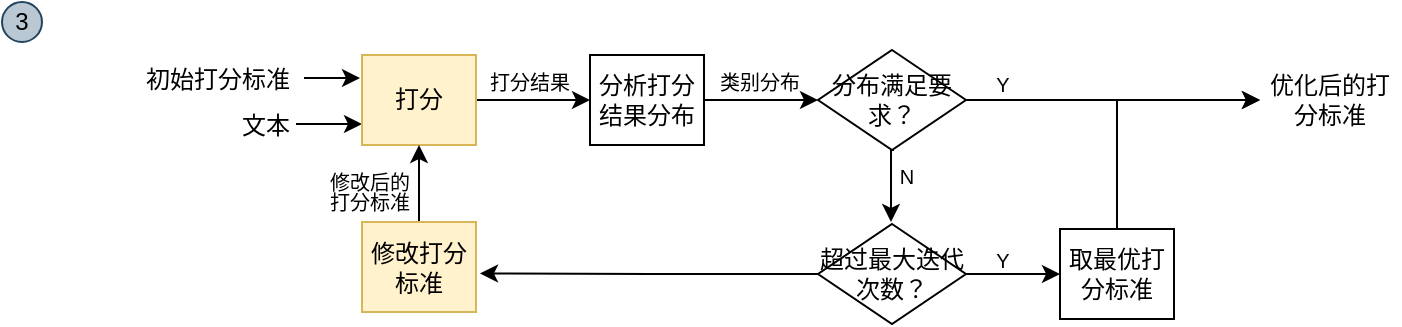 <mxfile version="24.8.0">
  <diagram name="第 1 页" id="67XEVjzFN6V_1myFa1WP">
    <mxGraphModel dx="1389" dy="138" grid="1" gridSize="10" guides="1" tooltips="1" connect="1" arrows="1" fold="1" page="0" pageScale="1" pageWidth="827" pageHeight="1169" math="0" shadow="0">
      <root>
        <mxCell id="0" />
        <mxCell id="1" parent="0" />
        <mxCell id="gv2YaSpfpl3k-5ACo8h_-1" value="3" style="ellipse;whiteSpace=wrap;html=1;aspect=fixed;fillColor=#bac8d3;strokeColor=#23445d;" vertex="1" parent="1">
          <mxGeometry x="-219" y="409" width="20" height="20" as="geometry" />
        </mxCell>
        <mxCell id="gv2YaSpfpl3k-5ACo8h_-3" style="edgeStyle=orthogonalEdgeStyle;rounded=0;orthogonalLoop=1;jettySize=auto;html=1;exitX=1;exitY=0.5;exitDx=0;exitDy=0;entryX=0;entryY=0.5;entryDx=0;entryDy=0;" edge="1" parent="1">
          <mxGeometry relative="1" as="geometry">
            <mxPoint x="-72" y="470" as="sourcePoint" />
            <mxPoint x="-39" y="470.0" as="targetPoint" />
          </mxGeometry>
        </mxCell>
        <mxCell id="gv2YaSpfpl3k-5ACo8h_-4" value="文本" style="text;html=1;align=center;verticalAlign=middle;whiteSpace=wrap;rounded=0;" vertex="1" parent="1">
          <mxGeometry x="-111" y="456" width="48" height="30" as="geometry" />
        </mxCell>
        <mxCell id="gv2YaSpfpl3k-5ACo8h_-5" style="edgeStyle=orthogonalEdgeStyle;rounded=0;orthogonalLoop=1;jettySize=auto;html=1;exitX=1;exitY=0.5;exitDx=0;exitDy=0;entryX=0;entryY=0.5;entryDx=0;entryDy=0;" edge="1" parent="1" source="gv2YaSpfpl3k-5ACo8h_-6" target="gv2YaSpfpl3k-5ACo8h_-8">
          <mxGeometry relative="1" as="geometry" />
        </mxCell>
        <mxCell id="gv2YaSpfpl3k-5ACo8h_-6" value="打分" style="rounded=0;whiteSpace=wrap;html=1;fillColor=#fff2cc;strokeColor=#d6b656;" vertex="1" parent="1">
          <mxGeometry x="-39" y="435.5" width="57" height="45" as="geometry" />
        </mxCell>
        <mxCell id="gv2YaSpfpl3k-5ACo8h_-7" style="edgeStyle=orthogonalEdgeStyle;rounded=0;orthogonalLoop=1;jettySize=auto;html=1;exitX=1;exitY=0.5;exitDx=0;exitDy=0;entryX=0;entryY=0.5;entryDx=0;entryDy=0;" edge="1" parent="1" source="gv2YaSpfpl3k-5ACo8h_-8" target="gv2YaSpfpl3k-5ACo8h_-11">
          <mxGeometry relative="1" as="geometry" />
        </mxCell>
        <mxCell id="gv2YaSpfpl3k-5ACo8h_-8" value="分析打分结果分布" style="rounded=0;whiteSpace=wrap;html=1;" vertex="1" parent="1">
          <mxGeometry x="75" y="435.5" width="57" height="45" as="geometry" />
        </mxCell>
        <mxCell id="gv2YaSpfpl3k-5ACo8h_-9" style="edgeStyle=orthogonalEdgeStyle;rounded=0;orthogonalLoop=1;jettySize=auto;html=1;exitX=1;exitY=0.5;exitDx=0;exitDy=0;" edge="1" parent="1" source="gv2YaSpfpl3k-5ACo8h_-11" target="gv2YaSpfpl3k-5ACo8h_-12">
          <mxGeometry relative="1" as="geometry" />
        </mxCell>
        <mxCell id="gv2YaSpfpl3k-5ACo8h_-10" style="edgeStyle=orthogonalEdgeStyle;rounded=0;orthogonalLoop=1;jettySize=auto;html=1;exitX=0.5;exitY=1;exitDx=0;exitDy=0;entryX=0.5;entryY=0;entryDx=0;entryDy=0;" edge="1" parent="1">
          <mxGeometry relative="1" as="geometry">
            <mxPoint x="227" y="483" as="sourcePoint" />
            <mxPoint x="225.5" y="519" as="targetPoint" />
          </mxGeometry>
        </mxCell>
        <mxCell id="gv2YaSpfpl3k-5ACo8h_-11" value="分布满足要求？" style="rhombus;whiteSpace=wrap;html=1;" vertex="1" parent="1">
          <mxGeometry x="189" y="433" width="74" height="50" as="geometry" />
        </mxCell>
        <mxCell id="gv2YaSpfpl3k-5ACo8h_-12" value="优化后的打分标准" style="text;html=1;align=center;verticalAlign=middle;whiteSpace=wrap;rounded=0;" vertex="1" parent="1">
          <mxGeometry x="410" y="443" width="70" height="30" as="geometry" />
        </mxCell>
        <mxCell id="gv2YaSpfpl3k-5ACo8h_-15" style="edgeStyle=orthogonalEdgeStyle;rounded=0;orthogonalLoop=1;jettySize=auto;html=1;exitX=0.5;exitY=0;exitDx=0;exitDy=0;entryX=0.5;entryY=1;entryDx=0;entryDy=0;" edge="1" parent="1" source="gv2YaSpfpl3k-5ACo8h_-18" target="gv2YaSpfpl3k-5ACo8h_-6">
          <mxGeometry relative="1" as="geometry" />
        </mxCell>
        <mxCell id="gv2YaSpfpl3k-5ACo8h_-18" value="修改打分标准" style="rounded=0;whiteSpace=wrap;html=1;fillColor=#fff2cc;strokeColor=#d6b656;" vertex="1" parent="1">
          <mxGeometry x="-39" y="519" width="57" height="45" as="geometry" />
        </mxCell>
        <mxCell id="gv2YaSpfpl3k-5ACo8h_-19" value="&lt;p style=&quot;line-height: 100%; font-size: 10px;&quot;&gt;打分结果&lt;/p&gt;" style="text;html=1;align=center;verticalAlign=middle;whiteSpace=wrap;rounded=0;spacing=2;fontSize=10;" vertex="1" parent="1">
          <mxGeometry x="23" y="444" width="44" height="10" as="geometry" />
        </mxCell>
        <mxCell id="gv2YaSpfpl3k-5ACo8h_-20" value="&lt;p style=&quot;line-height: 100%; font-size: 10px;&quot;&gt;类别分布&lt;/p&gt;" style="text;html=1;align=center;verticalAlign=middle;whiteSpace=wrap;rounded=0;spacing=2;fontSize=10;" vertex="1" parent="1">
          <mxGeometry x="138" y="444" width="44" height="10" as="geometry" />
        </mxCell>
        <mxCell id="gv2YaSpfpl3k-5ACo8h_-21" value="&lt;p style=&quot;line-height: 100%; font-size: 10px;&quot;&gt;Y&lt;/p&gt;" style="text;html=1;align=center;verticalAlign=middle;whiteSpace=wrap;rounded=0;spacing=2;fontSize=10;" vertex="1" parent="1">
          <mxGeometry x="274" y="444.5" width="15" height="10" as="geometry" />
        </mxCell>
        <mxCell id="gv2YaSpfpl3k-5ACo8h_-22" value="&lt;p style=&quot;line-height: 100%; font-size: 10px;&quot;&gt;N&lt;/p&gt;" style="text;html=1;align=center;verticalAlign=middle;whiteSpace=wrap;rounded=0;spacing=2;fontSize=10;" vertex="1" parent="1">
          <mxGeometry x="226" y="491" width="15" height="10" as="geometry" />
        </mxCell>
        <mxCell id="gv2YaSpfpl3k-5ACo8h_-23" value="&lt;p style=&quot;line-height: 100%; font-size: 10px;&quot;&gt;修改后的打分标准&lt;/p&gt;" style="text;html=1;align=center;verticalAlign=middle;whiteSpace=wrap;rounded=0;spacing=2;fontSize=10;" vertex="1" parent="1">
          <mxGeometry x="-57" y="499" width="44" height="10" as="geometry" />
        </mxCell>
        <mxCell id="gv2YaSpfpl3k-5ACo8h_-47" style="edgeStyle=orthogonalEdgeStyle;rounded=0;orthogonalLoop=1;jettySize=auto;html=1;exitX=1;exitY=0.5;exitDx=0;exitDy=0;" edge="1" parent="1" source="gv2YaSpfpl3k-5ACo8h_-37">
          <mxGeometry relative="1" as="geometry">
            <mxPoint x="-40" y="446.897" as="targetPoint" />
          </mxGeometry>
        </mxCell>
        <mxCell id="gv2YaSpfpl3k-5ACo8h_-37" value="&lt;span style=&quot;color: rgb(0, 0, 0); font-family: Helvetica; font-size: 12px; font-style: normal; font-variant-ligatures: normal; font-variant-caps: normal; font-weight: 400; letter-spacing: normal; orphans: 2; text-align: center; text-indent: 0px; text-transform: none; widows: 2; word-spacing: 0px; -webkit-text-stroke-width: 0px; white-space: normal; background-color: rgb(255, 255, 255); text-decoration-thickness: initial; text-decoration-style: initial; text-decoration-color: initial; display: inline !important; float: none;&quot;&gt;初始打分标准&lt;/span&gt;" style="text;whiteSpace=wrap;html=1;" vertex="1" parent="1">
          <mxGeometry x="-148.63" y="433.5" width="80.63" height="27" as="geometry" />
        </mxCell>
        <mxCell id="gv2YaSpfpl3k-5ACo8h_-42" style="edgeStyle=orthogonalEdgeStyle;rounded=0;orthogonalLoop=1;jettySize=auto;html=1;exitX=1;exitY=0.5;exitDx=0;exitDy=0;entryX=0;entryY=0.5;entryDx=0;entryDy=0;" edge="1" parent="1" source="gv2YaSpfpl3k-5ACo8h_-39" target="gv2YaSpfpl3k-5ACo8h_-41">
          <mxGeometry relative="1" as="geometry" />
        </mxCell>
        <mxCell id="gv2YaSpfpl3k-5ACo8h_-46" style="edgeStyle=orthogonalEdgeStyle;rounded=0;orthogonalLoop=1;jettySize=auto;html=1;exitX=0;exitY=0.5;exitDx=0;exitDy=0;" edge="1" parent="1" source="gv2YaSpfpl3k-5ACo8h_-39">
          <mxGeometry relative="1" as="geometry">
            <mxPoint x="20" y="544.759" as="targetPoint" />
          </mxGeometry>
        </mxCell>
        <mxCell id="gv2YaSpfpl3k-5ACo8h_-39" value="超过最大迭代次数？" style="rhombus;whiteSpace=wrap;html=1;" vertex="1" parent="1">
          <mxGeometry x="189" y="520" width="74" height="50" as="geometry" />
        </mxCell>
        <mxCell id="gv2YaSpfpl3k-5ACo8h_-44" style="edgeStyle=orthogonalEdgeStyle;rounded=0;orthogonalLoop=1;jettySize=auto;html=1;exitX=0.5;exitY=0;exitDx=0;exitDy=0;entryX=0;entryY=0.5;entryDx=0;entryDy=0;" edge="1" parent="1" source="gv2YaSpfpl3k-5ACo8h_-41" target="gv2YaSpfpl3k-5ACo8h_-12">
          <mxGeometry relative="1" as="geometry" />
        </mxCell>
        <mxCell id="gv2YaSpfpl3k-5ACo8h_-41" value="取最优打分标准" style="rounded=0;whiteSpace=wrap;html=1;" vertex="1" parent="1">
          <mxGeometry x="310" y="522.5" width="57" height="45" as="geometry" />
        </mxCell>
        <mxCell id="gv2YaSpfpl3k-5ACo8h_-45" value="&lt;p style=&quot;line-height: 100%; font-size: 10px;&quot;&gt;Y&lt;/p&gt;" style="text;html=1;align=center;verticalAlign=middle;whiteSpace=wrap;rounded=0;spacing=2;fontSize=10;" vertex="1" parent="1">
          <mxGeometry x="274" y="532.5" width="15" height="10" as="geometry" />
        </mxCell>
      </root>
    </mxGraphModel>
  </diagram>
</mxfile>
